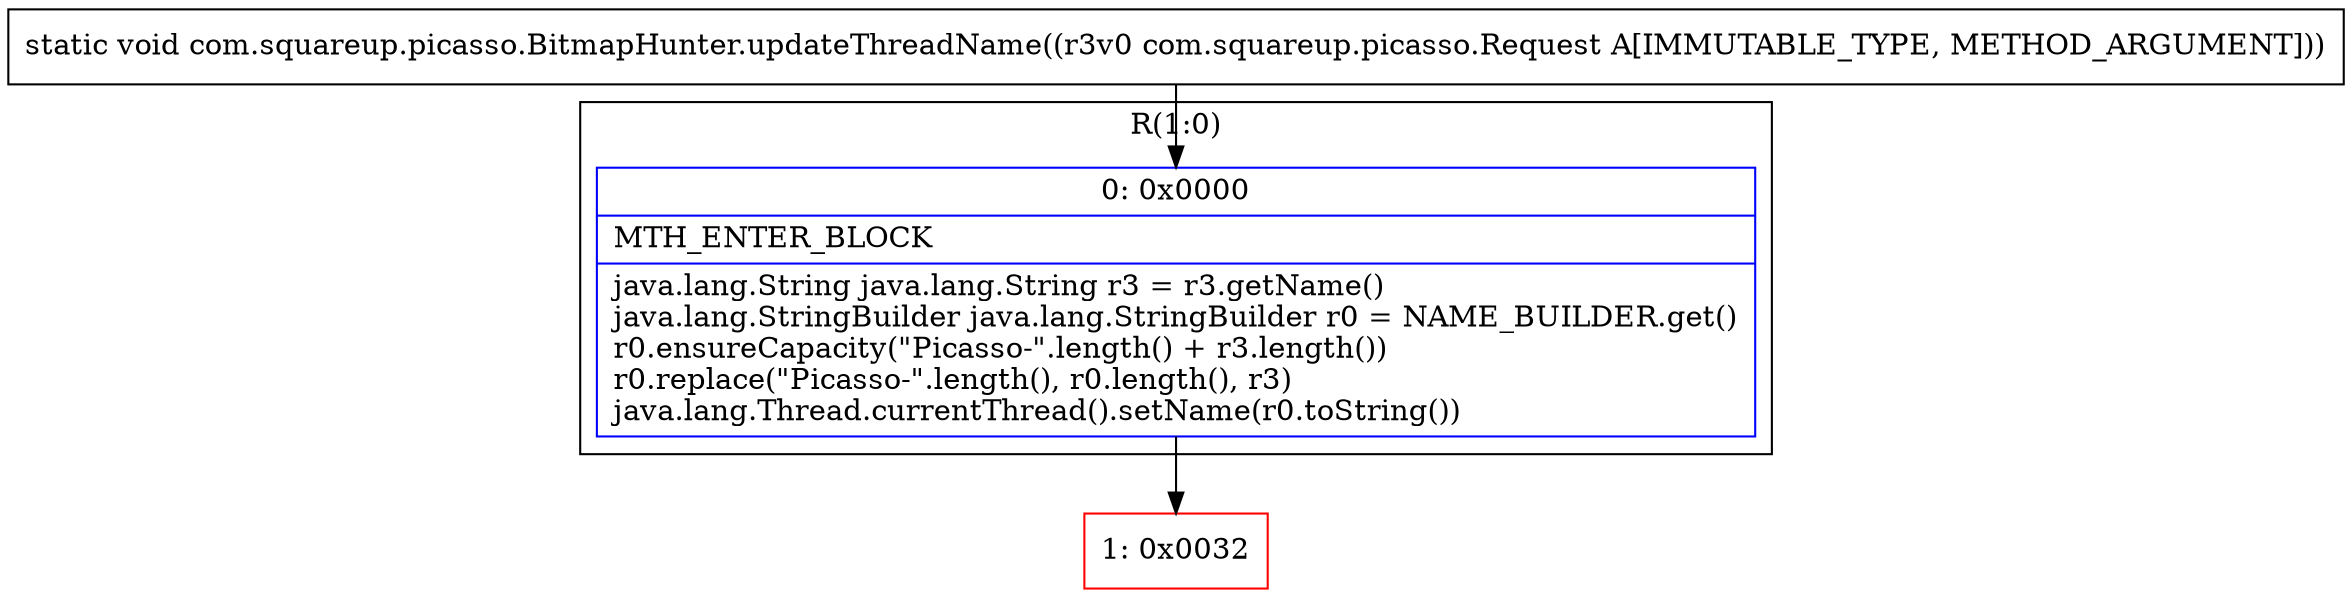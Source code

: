 digraph "CFG forcom.squareup.picasso.BitmapHunter.updateThreadName(Lcom\/squareup\/picasso\/Request;)V" {
subgraph cluster_Region_13545264 {
label = "R(1:0)";
node [shape=record,color=blue];
Node_0 [shape=record,label="{0\:\ 0x0000|MTH_ENTER_BLOCK\l|java.lang.String java.lang.String r3 = r3.getName()\ljava.lang.StringBuilder java.lang.StringBuilder r0 = NAME_BUILDER.get()\lr0.ensureCapacity(\"Picasso\-\".length() + r3.length())\lr0.replace(\"Picasso\-\".length(), r0.length(), r3)\ljava.lang.Thread.currentThread().setName(r0.toString())\l}"];
}
Node_1 [shape=record,color=red,label="{1\:\ 0x0032}"];
MethodNode[shape=record,label="{static void com.squareup.picasso.BitmapHunter.updateThreadName((r3v0 com.squareup.picasso.Request A[IMMUTABLE_TYPE, METHOD_ARGUMENT])) }"];
MethodNode -> Node_0;
Node_0 -> Node_1;
}

